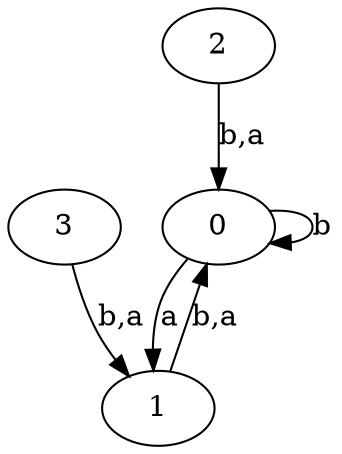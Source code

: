 digraph {
 ranksep=0.5;
 d2tdocpreamble = "\usetikzlibrary{automata}";
 d2tfigpreamble = "\tikzstyle{every state}= [ draw=blue!50,very thick,fill=blue!20]  \tikzstyle{auto}= [fill=white]";
 node [style="state"];
 edge [lblstyle="auto",topath="bend right", len=4  ]
  "0" [label="0",];
  "1" [label="1",style = "state, initial"];
  "2" [label="2",style = "state, accepting"];
  "3" [label="3",];
  "0" -> "0" [label="b",topath="loop above"];
  "0" -> "1" [label="a"];
  "1" -> "0" [label="b,a"];
  "2" -> "0" [label="b,a"];
  "3" -> "1" [label="b,a"];
}